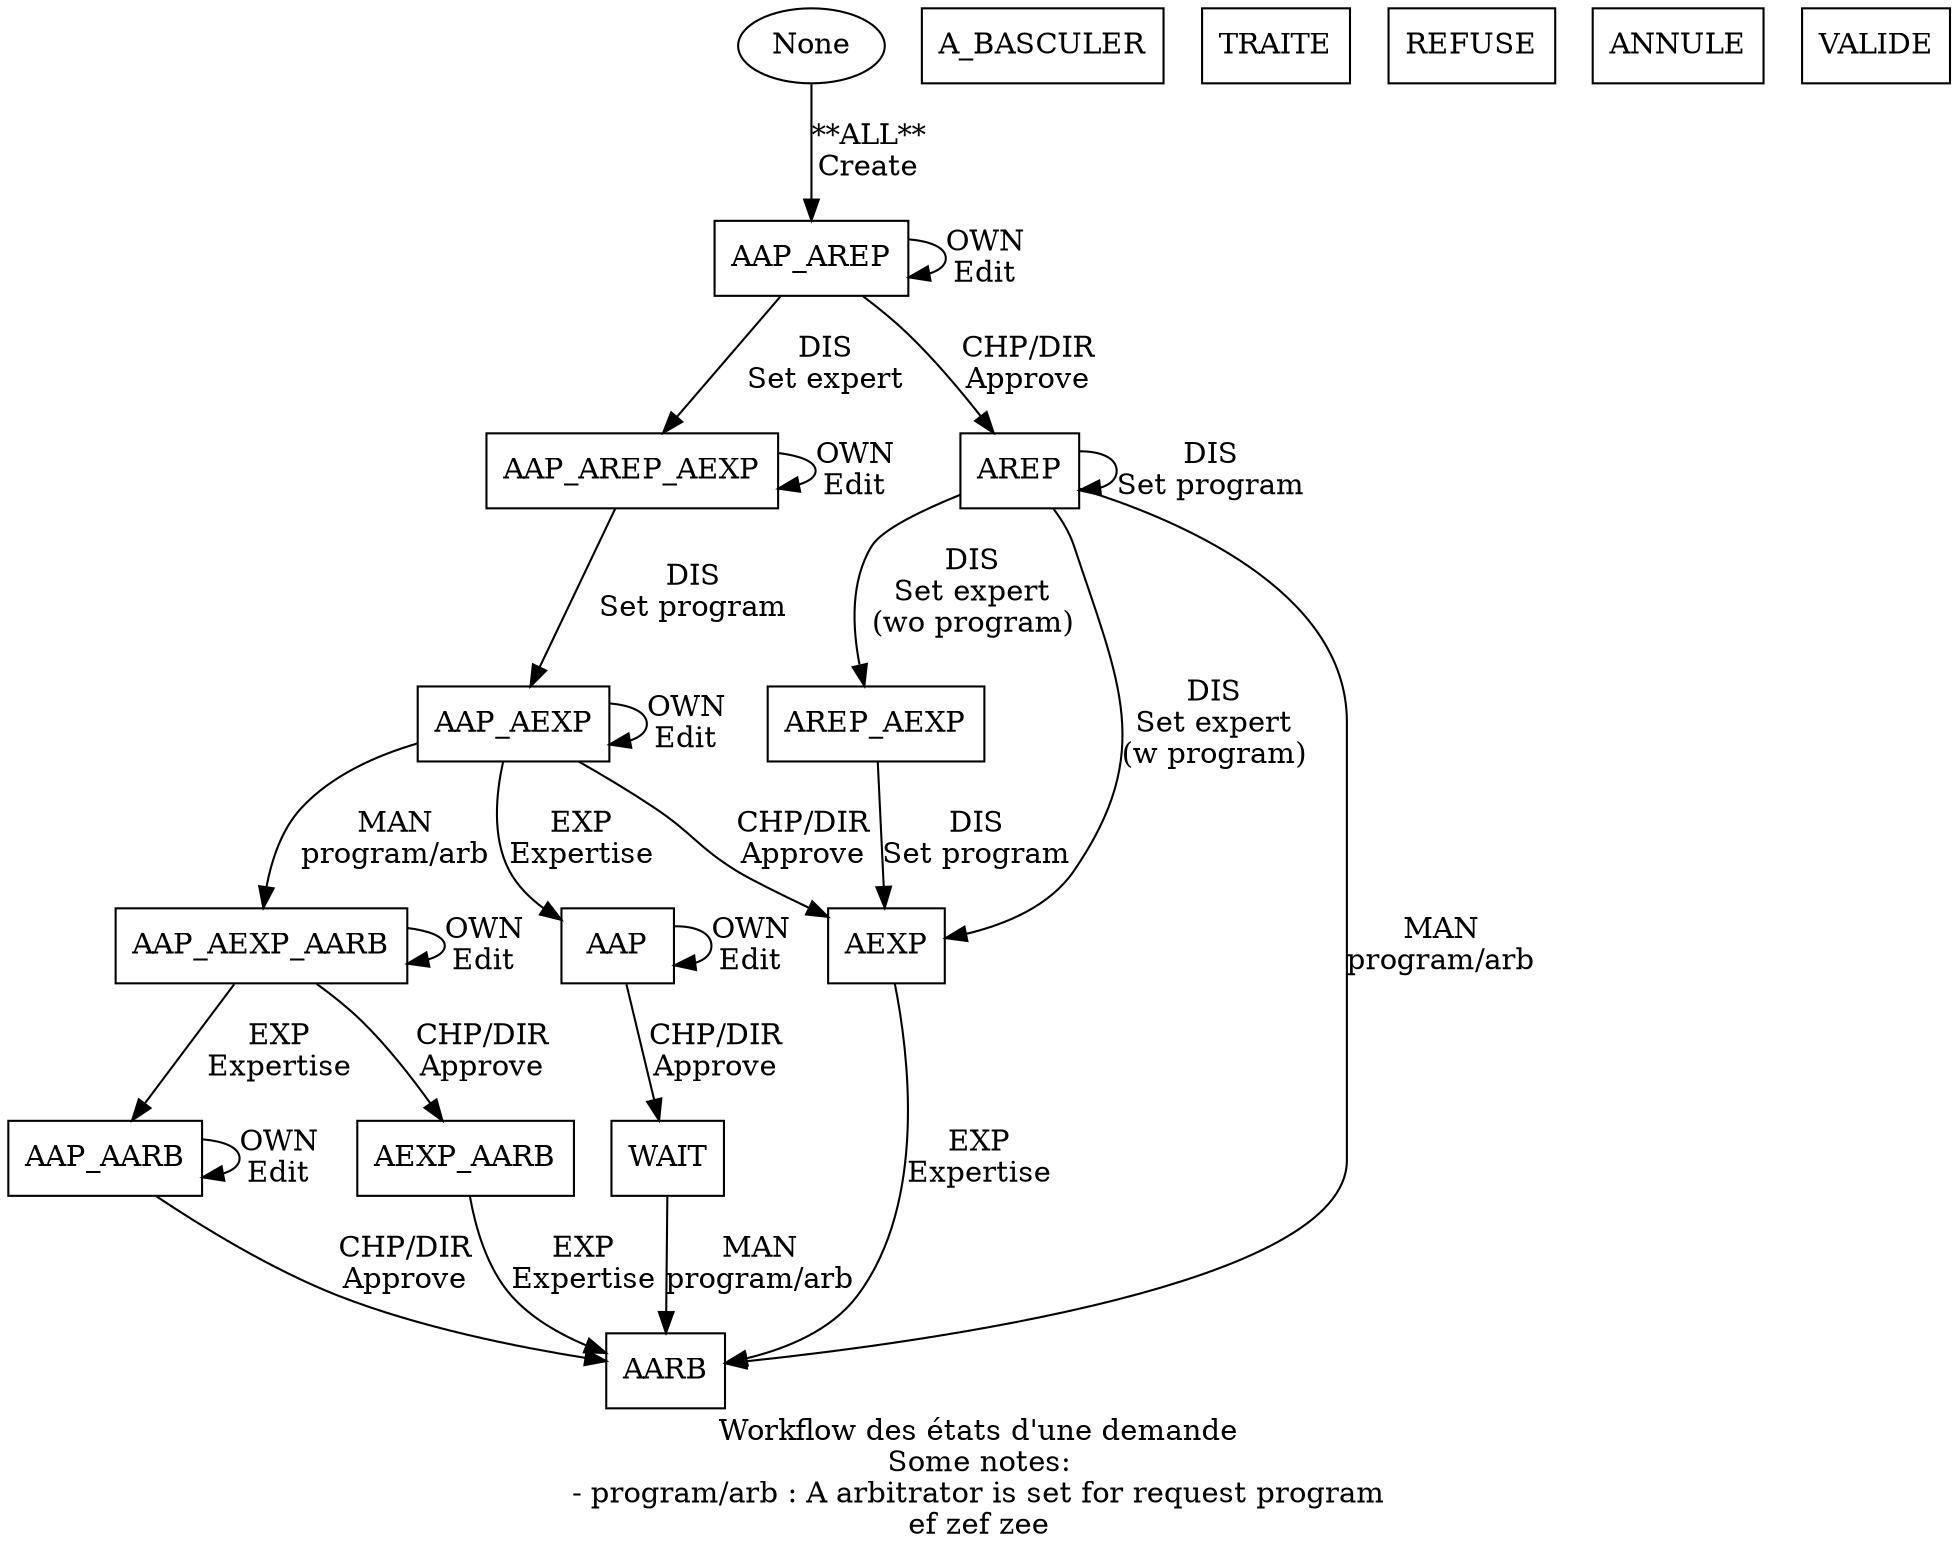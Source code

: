 digraph {
label="Workflow des états d'une demande
Some notes:
- program/arb : A arbitrator is set for request program
ef zef zee";
 start [shape=oval, label="None"];
 AAP_AREP [shape=rect];
 AAP_AEXP [shape=rect];
 AAP_AARB [shape=rect];
 AAP_AEXP_AARB [shape=rect];
 AAP_AREP_AEXP [shape=rect];
 AREP_AEXP [shape=rect];
 AREP [shape=rect];
 AAP [shape=rect];
 AEXP [shape=rect];
 AEXP_AARB [shape=rect];
 AARB [shape=rect];
 WAIT [shape=rect];
 A_BASCULER [shape=rect];
 TRAITE [shape=rect];
 REFUSE [shape=rect];
 ANNULE [shape=rect];
 VALIDE [shape=rect];
 start -> AAP_AREP [label="**ALL**\nCreate"];
 AAP_AREP -> AAP_AREP [label="OWN\nEdit"];
 AAP_AEXP -> AAP_AEXP [label="OWN\nEdit"];
 AAP_AARB -> AAP_AARB [label="OWN\nEdit"];
 AAP -> AAP [label="OWN\nEdit"];
 AAP_AREP -> AAP_AREP_AEXP [label="DIS\nSet expert"];
 AAP_AREP_AEXP -> AAP_AREP_AEXP [label="OWN\nEdit"];
 AAP_AREP -> AREP [label="CHP/DIR\nApprove"];
 AREP -> AREP_AEXP [label="DIS\nSet expert\n(wo program)"];
 AREP -> AEXP [label="DIS\nSet expert\n(w program)"];
 AEXP -> AARB [label="EXP\nExpertise"];
 AAP_AEXP -> AEXP [label="CHP/DIR\nApprove"];
 AAP_AEXP -> AAP [label="EXP\nExpertise"];
 AAP_AARB -> AARB [label="CHP/DIR\nApprove"];
 AAP_AEXP -> AAP_AEXP_AARB [label="MAN\nprogram/arb"];
 AAP_AEXP_AARB -> AEXP_AARB [label="CHP/DIR\nApprove"];
 AEXP_AARB -> AARB [label="EXP\nExpertise"]
 AAP_AREP_AEXP -> AAP_AEXP [label="DIS\nSet program"];
 AREP -> AARB [label="MAN\nprogram/arb"];
 AAP_AEXP_AARB -> AAP_AARB [label="EXP\nExpertise"];
 AAP_AEXP_AARB -> AAP_AEXP_AARB [label="OWN\nEdit"];
 AAP -> WAIT [label="CHP/DIR\nApprove"]
 WAIT -> AARB [label="MAN\nprogram/arb"];
 AREP -> AREP [label="DIS\nSet program"];
 AREP_AEXP -> AEXP [label="DIS\nSet program"];
}